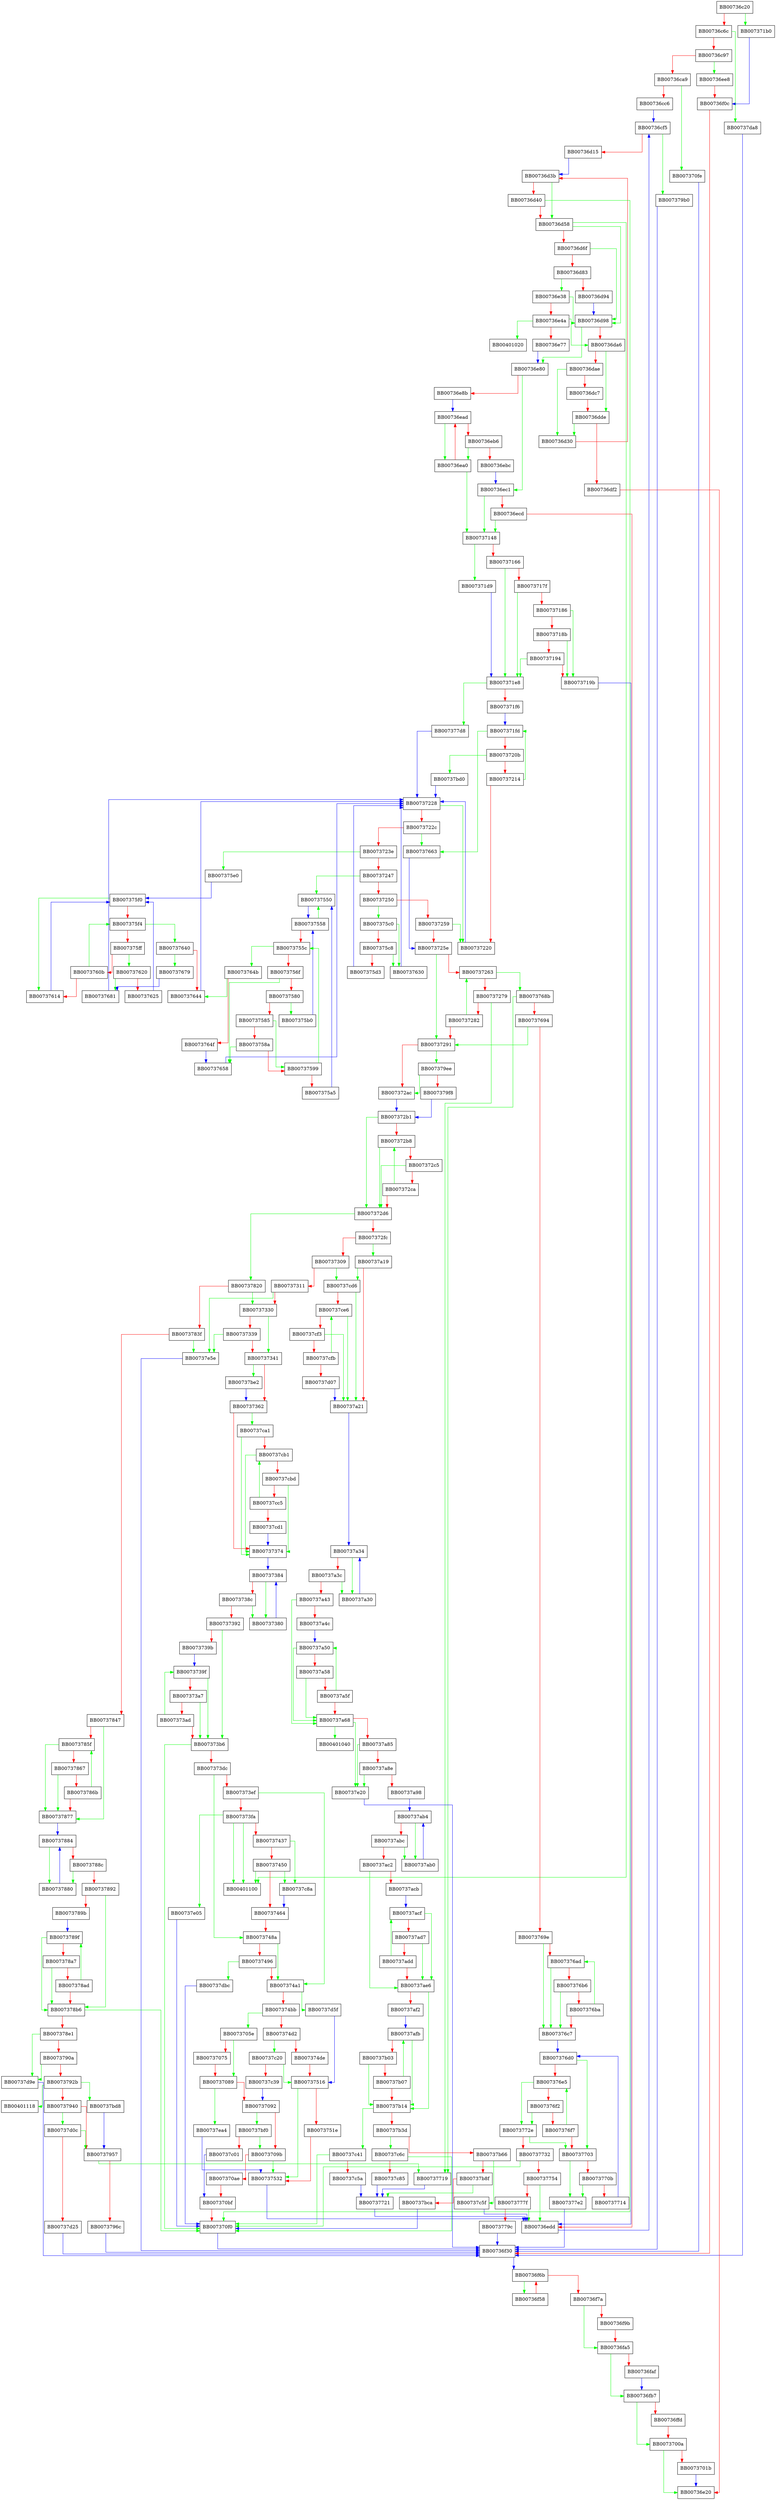 digraph def_load_bio {
  node [shape="box"];
  graph [splines=ortho];
  BB00736c20 -> BB007371b0 [color="green"];
  BB00736c20 -> BB00736c6c [color="red"];
  BB00736c6c -> BB00737da8 [color="green"];
  BB00736c6c -> BB00736c97 [color="red"];
  BB00736c97 -> BB00736ee8 [color="green"];
  BB00736c97 -> BB00736ca9 [color="red"];
  BB00736ca9 -> BB007370fe [color="green"];
  BB00736ca9 -> BB00736cc6 [color="red"];
  BB00736cc6 -> BB00736cf5 [color="blue"];
  BB00736cf5 -> BB007379b0 [color="green"];
  BB00736cf5 -> BB00736d15 [color="red"];
  BB00736d15 -> BB00736d3b [color="blue"];
  BB00736d30 -> BB00736d3b [color="red"];
  BB00736d3b -> BB00736d58 [color="green"];
  BB00736d3b -> BB00736d40 [color="red"];
  BB00736d40 -> BB007370f0 [color="green"];
  BB00736d40 -> BB00736d58 [color="red"];
  BB00736d58 -> BB00401100 [color="green"];
  BB00736d58 -> BB00736d98 [color="green"];
  BB00736d58 -> BB00736d6f [color="red"];
  BB00736d6f -> BB00736d98 [color="green"];
  BB00736d6f -> BB00736d83 [color="red"];
  BB00736d83 -> BB00736e38 [color="green"];
  BB00736d83 -> BB00736d94 [color="red"];
  BB00736d94 -> BB00736d98 [color="blue"];
  BB00736d98 -> BB00736e80 [color="green"];
  BB00736d98 -> BB00736da6 [color="red"];
  BB00736da6 -> BB00736dde [color="green"];
  BB00736da6 -> BB00736dae [color="red"];
  BB00736dae -> BB00736d30 [color="green"];
  BB00736dae -> BB00736dc7 [color="red"];
  BB00736dc7 -> BB00736dde [color="red"];
  BB00736dde -> BB00736d30 [color="green"];
  BB00736dde -> BB00736df2 [color="red"];
  BB00736df2 -> BB00736e20 [color="red"];
  BB00736e38 -> BB00736d98 [color="green"];
  BB00736e38 -> BB00736e4a [color="red"];
  BB00736e4a -> BB00401020 [color="green"];
  BB00736e4a -> BB00736da6 [color="green"];
  BB00736e4a -> BB00736e77 [color="red"];
  BB00736e77 -> BB00736e80 [color="blue"];
  BB00736e80 -> BB00736ec1 [color="green"];
  BB00736e80 -> BB00736e8b [color="red"];
  BB00736e8b -> BB00736ead [color="blue"];
  BB00736ea0 -> BB00737148 [color="green"];
  BB00736ea0 -> BB00736ead [color="red"];
  BB00736ead -> BB00736ea0 [color="green"];
  BB00736ead -> BB00736eb6 [color="red"];
  BB00736eb6 -> BB00736ea0 [color="green"];
  BB00736eb6 -> BB00736ebc [color="red"];
  BB00736ebc -> BB00736ec1 [color="blue"];
  BB00736ec1 -> BB00737148 [color="green"];
  BB00736ec1 -> BB00736ecd [color="red"];
  BB00736ecd -> BB00737148 [color="green"];
  BB00736ecd -> BB00736edd [color="red"];
  BB00736edd -> BB00736cf5 [color="blue"];
  BB00736ee8 -> BB00736f0c [color="red"];
  BB00736f0c -> BB00736f30 [color="red"];
  BB00736f30 -> BB00736f6b [color="blue"];
  BB00736f58 -> BB00736f6b [color="red"];
  BB00736f6b -> BB00736f58 [color="green"];
  BB00736f6b -> BB00736f7a [color="red"];
  BB00736f7a -> BB00736fa5 [color="green"];
  BB00736f7a -> BB00736f9b [color="red"];
  BB00736f9b -> BB00736fa5 [color="red"];
  BB00736fa5 -> BB00736fb7 [color="green"];
  BB00736fa5 -> BB00736faf [color="red"];
  BB00736faf -> BB00736fb7 [color="blue"];
  BB00736fb7 -> BB0073700a [color="green"];
  BB00736fb7 -> BB00736ffd [color="red"];
  BB00736ffd -> BB0073700a [color="red"];
  BB0073700a -> BB00736e20 [color="green"];
  BB0073700a -> BB0073701b [color="red"];
  BB0073701b -> BB00736e20 [color="blue"];
  BB0073705e -> BB00737089 [color="green"];
  BB0073705e -> BB00737075 [color="red"];
  BB00737075 -> BB00737089 [color="red"];
  BB00737089 -> BB00737ea4 [color="green"];
  BB00737089 -> BB00737092 [color="red"];
  BB00737092 -> BB00737bf0 [color="green"];
  BB00737092 -> BB0073709b [color="red"];
  BB0073709b -> BB00737532 [color="green"];
  BB0073709b -> BB007370ae [color="red"];
  BB007370ae -> BB007370bf [color="red"];
  BB007370bf -> BB007370f0 [color="red"];
  BB007370f0 -> BB00736f30 [color="blue"];
  BB007370fe -> BB00736f30 [color="blue"];
  BB00737148 -> BB007371d9 [color="green"];
  BB00737148 -> BB00737166 [color="red"];
  BB00737166 -> BB007371e8 [color="green"];
  BB00737166 -> BB0073717f [color="red"];
  BB0073717f -> BB007371e8 [color="green"];
  BB0073717f -> BB00737186 [color="red"];
  BB00737186 -> BB0073719b [color="green"];
  BB00737186 -> BB0073718b [color="red"];
  BB0073718b -> BB0073719b [color="green"];
  BB0073718b -> BB00737194 [color="red"];
  BB00737194 -> BB007371e8 [color="green"];
  BB00737194 -> BB0073719b [color="red"];
  BB0073719b -> BB00736edd [color="blue"];
  BB007371b0 -> BB00736f0c [color="blue"];
  BB007371d9 -> BB007371e8 [color="blue"];
  BB007371e8 -> BB007377d8 [color="green"];
  BB007371e8 -> BB007371f6 [color="red"];
  BB007371f6 -> BB007371fd [color="blue"];
  BB007371fd -> BB00737663 [color="green"];
  BB007371fd -> BB0073720b [color="red"];
  BB0073720b -> BB00737bd0 [color="green"];
  BB0073720b -> BB00737214 [color="red"];
  BB00737214 -> BB007371fd [color="green"];
  BB00737214 -> BB00737220 [color="red"];
  BB00737220 -> BB00737228 [color="blue"];
  BB00737228 -> BB00737220 [color="green"];
  BB00737228 -> BB0073722c [color="red"];
  BB0073722c -> BB00737663 [color="green"];
  BB0073722c -> BB0073723e [color="red"];
  BB0073723e -> BB007375e0 [color="green"];
  BB0073723e -> BB00737247 [color="red"];
  BB00737247 -> BB00737550 [color="green"];
  BB00737247 -> BB00737250 [color="red"];
  BB00737250 -> BB007375c0 [color="green"];
  BB00737250 -> BB00737259 [color="red"];
  BB00737259 -> BB00737220 [color="green"];
  BB00737259 -> BB0073725e [color="red"];
  BB0073725e -> BB00737291 [color="green"];
  BB0073725e -> BB00737263 [color="red"];
  BB00737263 -> BB0073768b [color="green"];
  BB00737263 -> BB00737279 [color="red"];
  BB00737279 -> BB00737719 [color="green"];
  BB00737279 -> BB00737282 [color="red"];
  BB00737282 -> BB00737263 [color="green"];
  BB00737282 -> BB00737291 [color="red"];
  BB00737291 -> BB007379ee [color="green"];
  BB00737291 -> BB007372ac [color="red"];
  BB007372ac -> BB007372b1 [color="blue"];
  BB007372b1 -> BB007372d6 [color="green"];
  BB007372b1 -> BB007372b8 [color="red"];
  BB007372b8 -> BB007372d6 [color="green"];
  BB007372b8 -> BB007372c5 [color="red"];
  BB007372c5 -> BB007372d6 [color="green"];
  BB007372c5 -> BB007372ca [color="red"];
  BB007372ca -> BB007372b8 [color="green"];
  BB007372ca -> BB007372d6 [color="red"];
  BB007372d6 -> BB00737820 [color="green"];
  BB007372d6 -> BB007372fc [color="red"];
  BB007372fc -> BB00737a19 [color="green"];
  BB007372fc -> BB00737309 [color="red"];
  BB00737309 -> BB00737cd6 [color="green"];
  BB00737309 -> BB00737311 [color="red"];
  BB00737311 -> BB00737e5e [color="green"];
  BB00737311 -> BB00737330 [color="red"];
  BB00737330 -> BB00737341 [color="green"];
  BB00737330 -> BB00737339 [color="red"];
  BB00737339 -> BB00737e5e [color="green"];
  BB00737339 -> BB00737341 [color="red"];
  BB00737341 -> BB00737be2 [color="green"];
  BB00737341 -> BB00737362 [color="red"];
  BB00737362 -> BB00737ca1 [color="green"];
  BB00737362 -> BB00737374 [color="red"];
  BB00737374 -> BB00737384 [color="blue"];
  BB00737380 -> BB00737384 [color="blue"];
  BB00737384 -> BB00737380 [color="green"];
  BB00737384 -> BB0073738c [color="red"];
  BB0073738c -> BB00737380 [color="green"];
  BB0073738c -> BB00737392 [color="red"];
  BB00737392 -> BB007373b6 [color="green"];
  BB00737392 -> BB0073739b [color="red"];
  BB0073739b -> BB0073739f [color="blue"];
  BB0073739f -> BB007373b6 [color="green"];
  BB0073739f -> BB007373a7 [color="red"];
  BB007373a7 -> BB007373b6 [color="green"];
  BB007373a7 -> BB007373ad [color="red"];
  BB007373ad -> BB0073739f [color="green"];
  BB007373ad -> BB007373b6 [color="red"];
  BB007373b6 -> BB007370f0 [color="green"];
  BB007373b6 -> BB007373dc [color="red"];
  BB007373dc -> BB0073748a [color="green"];
  BB007373dc -> BB007373ef [color="red"];
  BB007373ef -> BB007374a1 [color="green"];
  BB007373ef -> BB007373fa [color="red"];
  BB007373fa -> BB00401100 [color="green"];
  BB007373fa -> BB00401100 [color="green"];
  BB007373fa -> BB00737e05 [color="green"];
  BB007373fa -> BB00737437 [color="red"];
  BB00737437 -> BB00737c8a [color="green"];
  BB00737437 -> BB00737450 [color="red"];
  BB00737450 -> BB00401100 [color="green"];
  BB00737450 -> BB00737c8a [color="green"];
  BB00737450 -> BB00737464 [color="red"];
  BB00737464 -> BB0073748a [color="red"];
  BB0073748a -> BB007374a1 [color="green"];
  BB0073748a -> BB00737496 [color="red"];
  BB00737496 -> BB00737dbc [color="green"];
  BB00737496 -> BB007374a1 [color="red"];
  BB007374a1 -> BB00737d5f [color="green"];
  BB007374a1 -> BB007374bb [color="red"];
  BB007374bb -> BB0073705e [color="green"];
  BB007374bb -> BB007374d2 [color="red"];
  BB007374d2 -> BB00737c20 [color="green"];
  BB007374d2 -> BB007374de [color="red"];
  BB007374de -> BB00737516 [color="red"];
  BB00737516 -> BB00737532 [color="green"];
  BB00737516 -> BB0073751e [color="red"];
  BB0073751e -> BB00737532 [color="red"];
  BB00737532 -> BB00736edd [color="blue"];
  BB00737550 -> BB00737558 [color="blue"];
  BB00737558 -> BB00737550 [color="green"];
  BB00737558 -> BB0073755c [color="red"];
  BB0073755c -> BB0073764b [color="green"];
  BB0073755c -> BB0073756f [color="red"];
  BB0073756f -> BB00737658 [color="green"];
  BB0073756f -> BB00737580 [color="red"];
  BB00737580 -> BB007375b0 [color="green"];
  BB00737580 -> BB00737585 [color="red"];
  BB00737585 -> BB00737599 [color="green"];
  BB00737585 -> BB0073758a [color="red"];
  BB0073758a -> BB00737658 [color="green"];
  BB0073758a -> BB00737599 [color="red"];
  BB00737599 -> BB0073755c [color="green"];
  BB00737599 -> BB007375a5 [color="red"];
  BB007375a5 -> BB00737550 [color="blue"];
  BB007375b0 -> BB00737558 [color="blue"];
  BB007375c0 -> BB00737630 [color="green"];
  BB007375c0 -> BB007375c8 [color="red"];
  BB007375c8 -> BB00737630 [color="green"];
  BB007375c8 -> BB007375d3 [color="red"];
  BB007375d3 -> BB00737228 [color="blue"];
  BB007375e0 -> BB007375f0 [color="blue"];
  BB007375f0 -> BB00737614 [color="green"];
  BB007375f0 -> BB007375f4 [color="red"];
  BB007375f4 -> BB00737640 [color="green"];
  BB007375f4 -> BB007375ff [color="red"];
  BB007375ff -> BB00737620 [color="green"];
  BB007375ff -> BB0073760b [color="red"];
  BB0073760b -> BB007375f4 [color="green"];
  BB0073760b -> BB00737614 [color="red"];
  BB00737614 -> BB007375f0 [color="blue"];
  BB00737620 -> BB00737681 [color="green"];
  BB00737620 -> BB00737625 [color="red"];
  BB00737625 -> BB007375f0 [color="blue"];
  BB00737630 -> BB00737228 [color="blue"];
  BB00737640 -> BB00737679 [color="green"];
  BB00737640 -> BB00737644 [color="red"];
  BB00737644 -> BB00737228 [color="blue"];
  BB0073764b -> BB00737644 [color="green"];
  BB0073764b -> BB0073764f [color="red"];
  BB0073764f -> BB00737658 [color="blue"];
  BB00737658 -> BB00737228 [color="blue"];
  BB00737663 -> BB0073725e [color="blue"];
  BB00737679 -> BB00737681 [color="blue"];
  BB00737681 -> BB00737228 [color="blue"];
  BB0073768b -> BB00737719 [color="green"];
  BB0073768b -> BB00737694 [color="red"];
  BB00737694 -> BB00737291 [color="green"];
  BB00737694 -> BB0073769e [color="red"];
  BB0073769e -> BB007376c7 [color="green"];
  BB0073769e -> BB007376ad [color="red"];
  BB007376ad -> BB007376c7 [color="green"];
  BB007376ad -> BB007376b6 [color="red"];
  BB007376b6 -> BB007376c7 [color="green"];
  BB007376b6 -> BB007376ba [color="red"];
  BB007376ba -> BB007376ad [color="green"];
  BB007376ba -> BB007376c7 [color="red"];
  BB007376c7 -> BB007376d0 [color="blue"];
  BB007376d0 -> BB00737703 [color="green"];
  BB007376d0 -> BB007376e5 [color="red"];
  BB007376e5 -> BB0073772e [color="green"];
  BB007376e5 -> BB007376f2 [color="red"];
  BB007376f2 -> BB0073772e [color="green"];
  BB007376f2 -> BB007376f7 [color="red"];
  BB007376f7 -> BB007376e5 [color="green"];
  BB007376f7 -> BB00737703 [color="red"];
  BB00737703 -> BB007377e2 [color="green"];
  BB00737703 -> BB0073770b [color="red"];
  BB0073770b -> BB007377e2 [color="green"];
  BB0073770b -> BB00737714 [color="red"];
  BB00737714 -> BB007376d0 [color="blue"];
  BB00737719 -> BB00737721 [color="blue"];
  BB00737721 -> BB00736edd [color="blue"];
  BB0073772e -> BB00737703 [color="green"];
  BB0073772e -> BB00737732 [color="red"];
  BB00737732 -> BB007370f0 [color="green"];
  BB00737732 -> BB00737754 [color="red"];
  BB00737754 -> BB00736edd [color="green"];
  BB00737754 -> BB0073777f [color="red"];
  BB0073777f -> BB00736edd [color="green"];
  BB0073777f -> BB0073779c [color="red"];
  BB0073779c -> BB00736f30 [color="blue"];
  BB007377d8 -> BB00737228 [color="blue"];
  BB007377e2 -> BB00736f30 [color="blue"];
  BB00737820 -> BB00737330 [color="green"];
  BB00737820 -> BB0073783f [color="red"];
  BB0073783f -> BB00737e5e [color="green"];
  BB0073783f -> BB00737847 [color="red"];
  BB00737847 -> BB00737877 [color="green"];
  BB00737847 -> BB0073785f [color="red"];
  BB0073785f -> BB00737877 [color="green"];
  BB0073785f -> BB00737867 [color="red"];
  BB00737867 -> BB00737877 [color="green"];
  BB00737867 -> BB0073786b [color="red"];
  BB0073786b -> BB0073785f [color="green"];
  BB0073786b -> BB00737877 [color="red"];
  BB00737877 -> BB00737884 [color="blue"];
  BB00737880 -> BB00737884 [color="blue"];
  BB00737884 -> BB00737880 [color="green"];
  BB00737884 -> BB0073788c [color="red"];
  BB0073788c -> BB00737880 [color="green"];
  BB0073788c -> BB00737892 [color="red"];
  BB00737892 -> BB007378b6 [color="green"];
  BB00737892 -> BB0073789b [color="red"];
  BB0073789b -> BB0073789f [color="blue"];
  BB0073789f -> BB007378b6 [color="green"];
  BB0073789f -> BB007378a7 [color="red"];
  BB007378a7 -> BB007378b6 [color="green"];
  BB007378a7 -> BB007378ad [color="red"];
  BB007378ad -> BB0073789f [color="green"];
  BB007378ad -> BB007378b6 [color="red"];
  BB007378b6 -> BB007370f0 [color="green"];
  BB007378b6 -> BB007378e1 [color="red"];
  BB007378e1 -> BB00737d9e [color="green"];
  BB007378e1 -> BB0073790a [color="red"];
  BB0073790a -> BB00737d9e [color="green"];
  BB0073790a -> BB0073792b [color="red"];
  BB0073792b -> BB00401118 [color="green"];
  BB0073792b -> BB00737bd8 [color="green"];
  BB0073792b -> BB00737940 [color="red"];
  BB00737940 -> BB00737d0c [color="green"];
  BB00737940 -> BB00737957 [color="red"];
  BB00737957 -> BB00737719 [color="green"];
  BB00737957 -> BB0073796c [color="red"];
  BB0073796c -> BB00736f30 [color="blue"];
  BB007379b0 -> BB00736f30 [color="blue"];
  BB007379ee -> BB007372ac [color="green"];
  BB007379ee -> BB007379f8 [color="red"];
  BB007379f8 -> BB007372b1 [color="blue"];
  BB00737a19 -> BB00737cd6 [color="green"];
  BB00737a19 -> BB00737a21 [color="red"];
  BB00737a21 -> BB00737a34 [color="blue"];
  BB00737a30 -> BB00737a34 [color="blue"];
  BB00737a34 -> BB00737a30 [color="green"];
  BB00737a34 -> BB00737a3c [color="red"];
  BB00737a3c -> BB00737a30 [color="green"];
  BB00737a3c -> BB00737a43 [color="red"];
  BB00737a43 -> BB00737a68 [color="green"];
  BB00737a43 -> BB00737a4c [color="red"];
  BB00737a4c -> BB00737a50 [color="blue"];
  BB00737a50 -> BB00737a68 [color="green"];
  BB00737a50 -> BB00737a58 [color="red"];
  BB00737a58 -> BB00737a68 [color="green"];
  BB00737a58 -> BB00737a5f [color="red"];
  BB00737a5f -> BB00737a50 [color="green"];
  BB00737a5f -> BB00737a68 [color="red"];
  BB00737a68 -> BB00401040 [color="green"];
  BB00737a68 -> BB00737e20 [color="green"];
  BB00737a68 -> BB00737a85 [color="red"];
  BB00737a85 -> BB00737e20 [color="green"];
  BB00737a85 -> BB00737a8e [color="red"];
  BB00737a8e -> BB00737e20 [color="green"];
  BB00737a8e -> BB00737a98 [color="red"];
  BB00737a98 -> BB00737ab4 [color="blue"];
  BB00737ab0 -> BB00737ab4 [color="blue"];
  BB00737ab4 -> BB00737ab0 [color="green"];
  BB00737ab4 -> BB00737abc [color="red"];
  BB00737abc -> BB00737ab0 [color="green"];
  BB00737abc -> BB00737ac2 [color="red"];
  BB00737ac2 -> BB00737ae6 [color="green"];
  BB00737ac2 -> BB00737acb [color="red"];
  BB00737acb -> BB00737acf [color="blue"];
  BB00737acf -> BB00737ae6 [color="green"];
  BB00737acf -> BB00737ad7 [color="red"];
  BB00737ad7 -> BB00737ae6 [color="green"];
  BB00737ad7 -> BB00737add [color="red"];
  BB00737add -> BB00737acf [color="green"];
  BB00737add -> BB00737ae6 [color="red"];
  BB00737ae6 -> BB00737b14 [color="green"];
  BB00737ae6 -> BB00737af2 [color="red"];
  BB00737af2 -> BB00737afb [color="blue"];
  BB00737afb -> BB00737b14 [color="green"];
  BB00737afb -> BB00737b03 [color="red"];
  BB00737b03 -> BB00737b14 [color="green"];
  BB00737b03 -> BB00737b07 [color="red"];
  BB00737b07 -> BB00737afb [color="green"];
  BB00737b07 -> BB00737b14 [color="red"];
  BB00737b14 -> BB00737c41 [color="green"];
  BB00737b14 -> BB00737b3d [color="red"];
  BB00737b3d -> BB00737c6c [color="green"];
  BB00737b3d -> BB00737b66 [color="red"];
  BB00737b66 -> BB00737c5f [color="green"];
  BB00737b66 -> BB00737b8f [color="red"];
  BB00737b8f -> BB00737721 [color="green"];
  BB00737b8f -> BB00737bca [color="red"];
  BB00737bca -> BB007370f0 [color="blue"];
  BB00737bd0 -> BB00737228 [color="blue"];
  BB00737bd8 -> BB00737957 [color="blue"];
  BB00737be2 -> BB00737362 [color="blue"];
  BB00737bf0 -> BB0073709b [color="green"];
  BB00737bf0 -> BB00737c01 [color="red"];
  BB00737c01 -> BB007370bf [color="blue"];
  BB00737c20 -> BB00737516 [color="green"];
  BB00737c20 -> BB00737c39 [color="red"];
  BB00737c39 -> BB00737092 [color="blue"];
  BB00737c41 -> BB007370f0 [color="green"];
  BB00737c41 -> BB00737c5a [color="red"];
  BB00737c5a -> BB00737721 [color="blue"];
  BB00737c5f -> BB00736edd [color="blue"];
  BB00737c6c -> BB007370f0 [color="green"];
  BB00737c6c -> BB00737c85 [color="red"];
  BB00737c85 -> BB00737721 [color="blue"];
  BB00737c8a -> BB00737464 [color="blue"];
  BB00737ca1 -> BB00737374 [color="green"];
  BB00737ca1 -> BB00737cb1 [color="red"];
  BB00737cb1 -> BB00737374 [color="green"];
  BB00737cb1 -> BB00737cbd [color="red"];
  BB00737cbd -> BB00737374 [color="green"];
  BB00737cbd -> BB00737cc5 [color="red"];
  BB00737cc5 -> BB00737cb1 [color="green"];
  BB00737cc5 -> BB00737cd1 [color="red"];
  BB00737cd1 -> BB00737374 [color="blue"];
  BB00737cd6 -> BB00737a21 [color="green"];
  BB00737cd6 -> BB00737ce6 [color="red"];
  BB00737ce6 -> BB00737a21 [color="green"];
  BB00737ce6 -> BB00737cf3 [color="red"];
  BB00737cf3 -> BB00737a21 [color="green"];
  BB00737cf3 -> BB00737cfb [color="red"];
  BB00737cfb -> BB00737ce6 [color="green"];
  BB00737cfb -> BB00737d07 [color="red"];
  BB00737d07 -> BB00737a21 [color="blue"];
  BB00737d0c -> BB00737957 [color="green"];
  BB00737d0c -> BB00737d25 [color="red"];
  BB00737d25 -> BB00736f30 [color="blue"];
  BB00737d5f -> BB00737516 [color="blue"];
  BB00737d9e -> BB00736f30 [color="blue"];
  BB00737da8 -> BB00736f30 [color="blue"];
  BB00737dbc -> BB007370f0 [color="blue"];
  BB00737e05 -> BB007370f0 [color="blue"];
  BB00737e20 -> BB00736f30 [color="blue"];
  BB00737e5e -> BB00736f30 [color="blue"];
  BB00737ea4 -> BB00737532 [color="blue"];
}